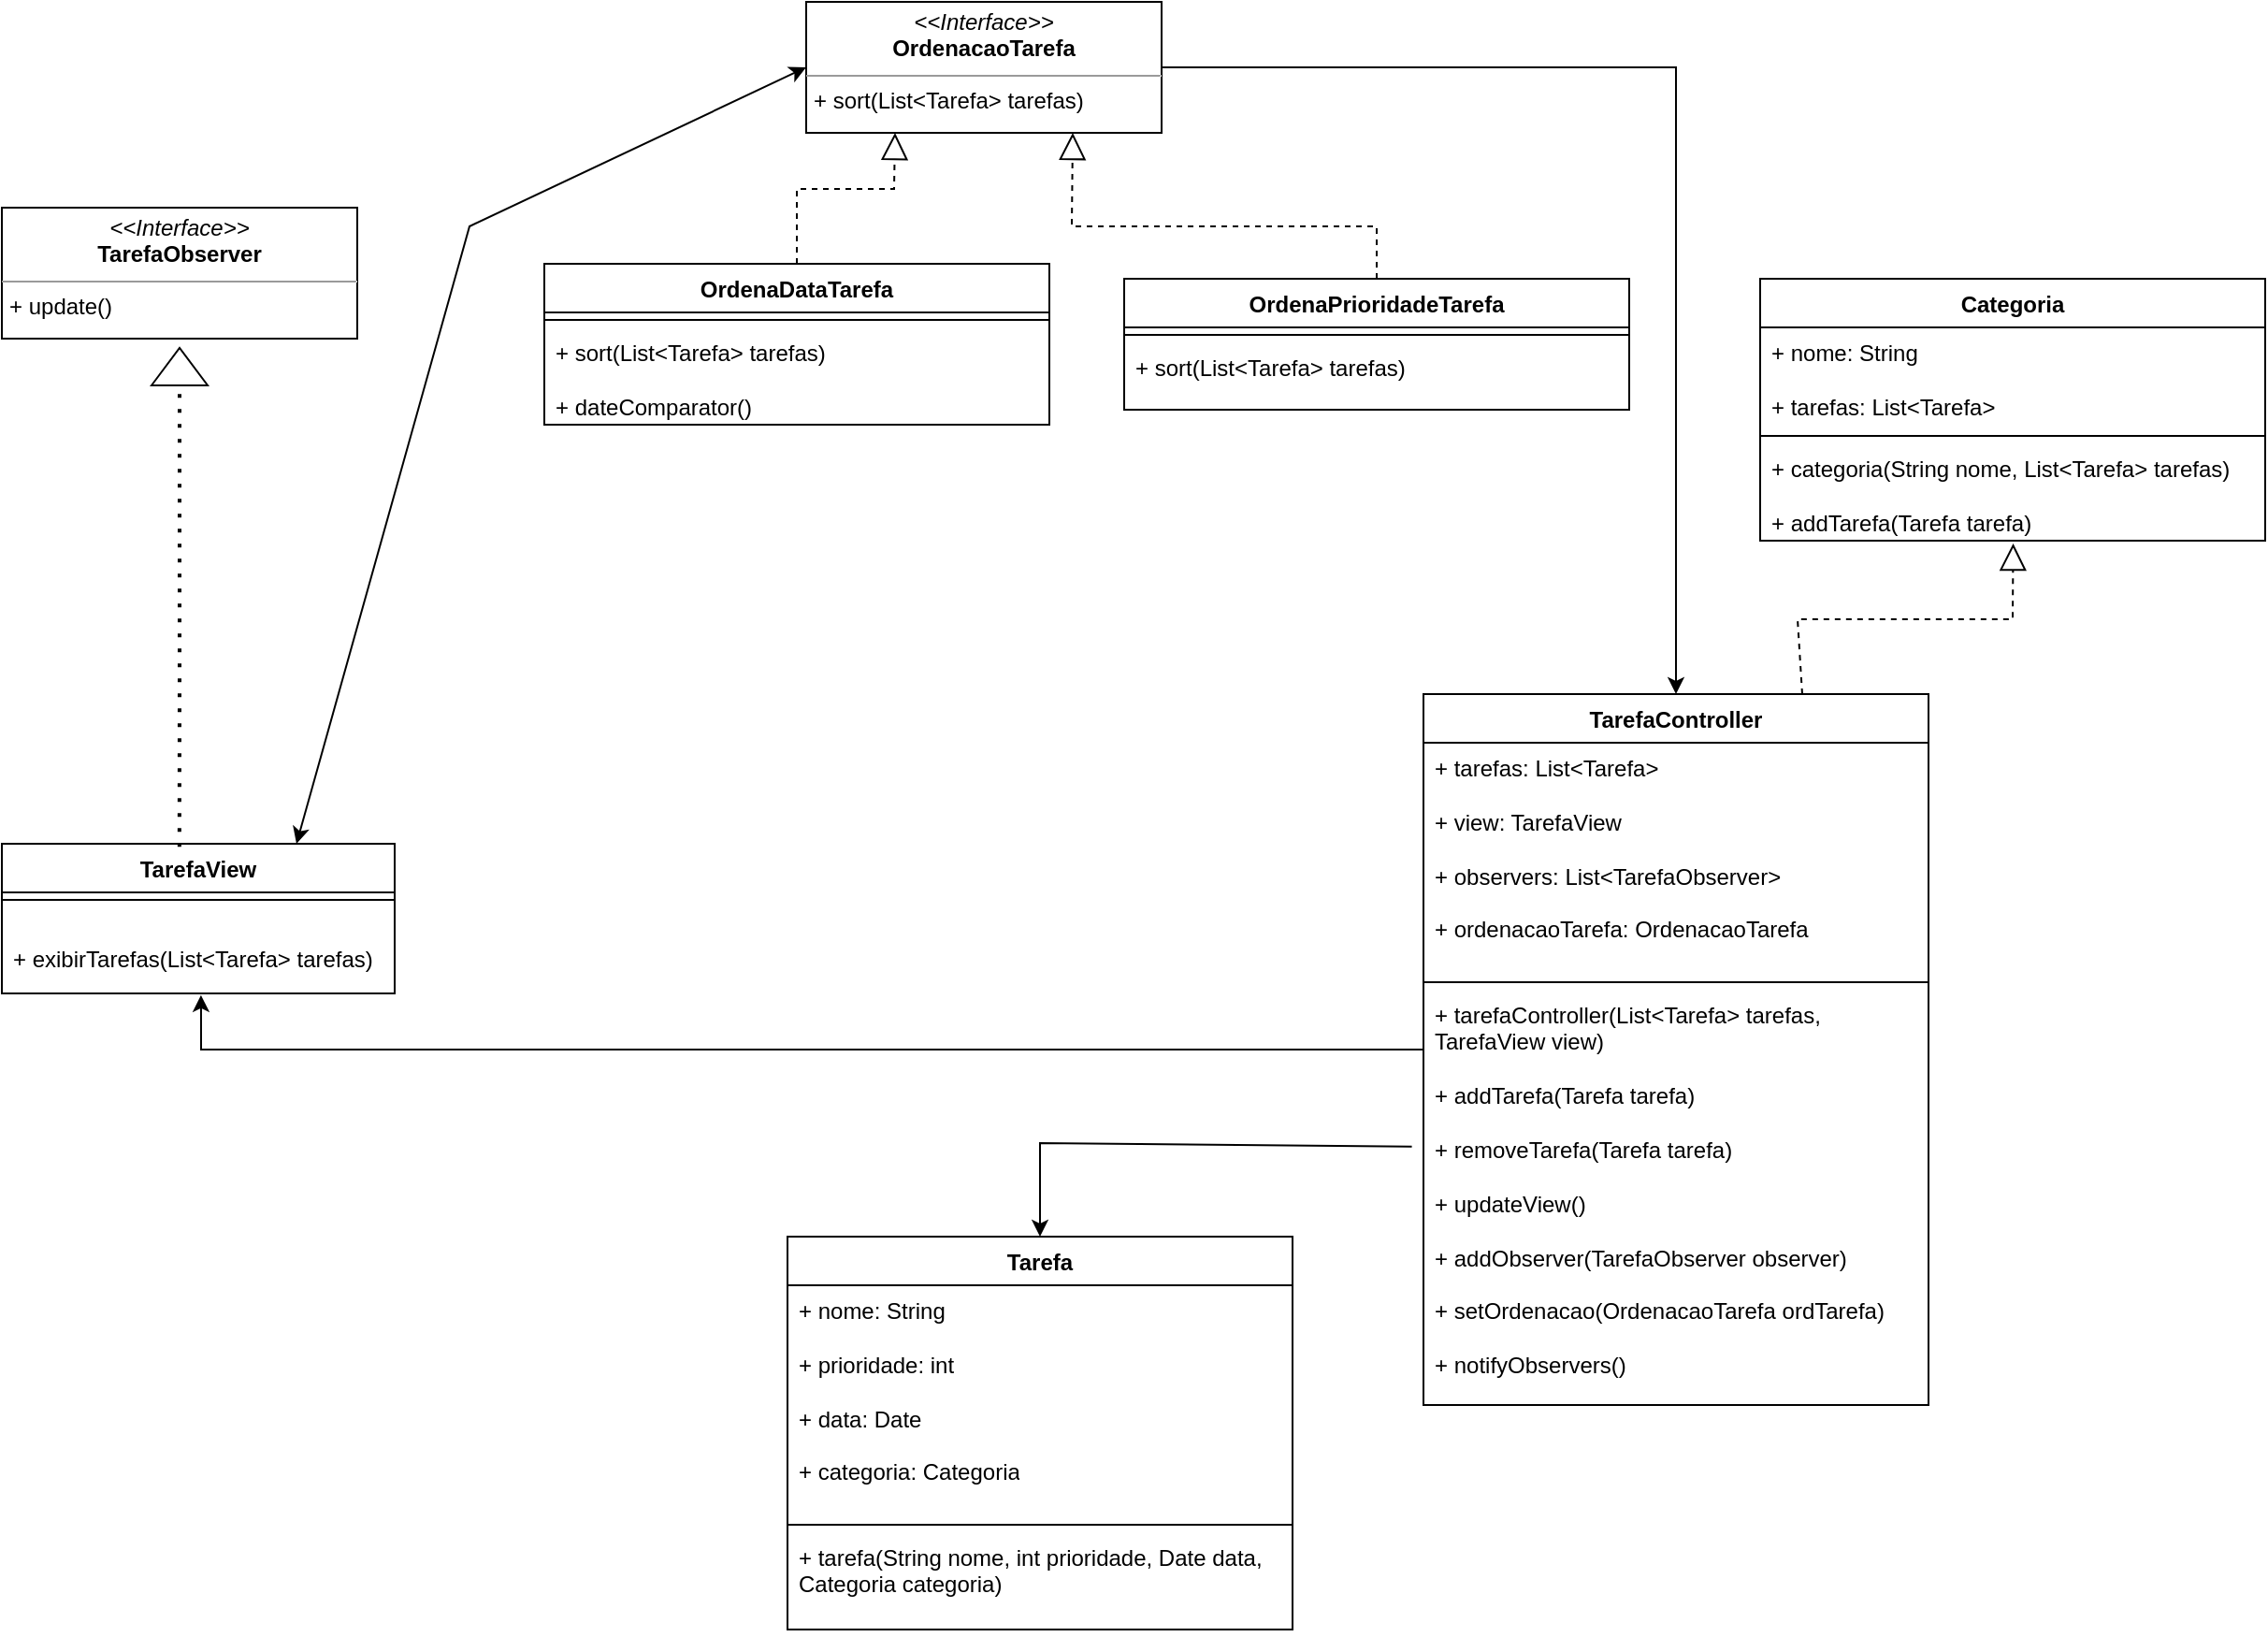 <mxfile version="22.1.3" type="device">
  <diagram name="Página-1" id="ryy8EX0iXBQiyqMdmUX9">
    <mxGraphModel dx="1687" dy="882" grid="1" gridSize="10" guides="1" tooltips="1" connect="1" arrows="1" fold="1" page="1" pageScale="2" pageWidth="827" pageHeight="1169" math="0" shadow="0">
      <root>
        <mxCell id="0" />
        <mxCell id="1" parent="0" />
        <mxCell id="KO_ulKDEuLXpoR2yVx4b-1" value="Categoria" style="swimlane;fontStyle=1;align=center;verticalAlign=top;childLayout=stackLayout;horizontal=1;startSize=26;horizontalStack=0;resizeParent=1;resizeParentMax=0;resizeLast=0;collapsible=1;marginBottom=0;whiteSpace=wrap;html=1;" parent="1" vertex="1">
          <mxGeometry x="1180" y="598" width="270" height="140" as="geometry" />
        </mxCell>
        <mxCell id="KO_ulKDEuLXpoR2yVx4b-2" value="+ nome: String&lt;br&gt;&lt;br&gt;+ tarefas: List&amp;lt;Tarefa&amp;gt;" style="text;strokeColor=none;fillColor=none;align=left;verticalAlign=top;spacingLeft=4;spacingRight=4;overflow=hidden;rotatable=0;points=[[0,0.5],[1,0.5]];portConstraint=eastwest;whiteSpace=wrap;html=1;" parent="KO_ulKDEuLXpoR2yVx4b-1" vertex="1">
          <mxGeometry y="26" width="270" height="54" as="geometry" />
        </mxCell>
        <mxCell id="KO_ulKDEuLXpoR2yVx4b-3" value="" style="line;strokeWidth=1;fillColor=none;align=left;verticalAlign=middle;spacingTop=-1;spacingLeft=3;spacingRight=3;rotatable=0;labelPosition=right;points=[];portConstraint=eastwest;strokeColor=inherit;" parent="KO_ulKDEuLXpoR2yVx4b-1" vertex="1">
          <mxGeometry y="80" width="270" height="8" as="geometry" />
        </mxCell>
        <mxCell id="KO_ulKDEuLXpoR2yVx4b-4" value="+ categoria(String nome, List&amp;lt;Tarefa&amp;gt; tarefas)&lt;br&gt;&lt;br&gt;+ addTarefa(Tarefa tarefa)" style="text;strokeColor=none;fillColor=none;align=left;verticalAlign=top;spacingLeft=4;spacingRight=4;overflow=hidden;rotatable=0;points=[[0,0.5],[1,0.5]];portConstraint=eastwest;whiteSpace=wrap;html=1;" parent="KO_ulKDEuLXpoR2yVx4b-1" vertex="1">
          <mxGeometry y="88" width="270" height="52" as="geometry" />
        </mxCell>
        <mxCell id="23oxVJ265cRKqnfMOttz-2" value="Tarefa" style="swimlane;fontStyle=1;align=center;verticalAlign=top;childLayout=stackLayout;horizontal=1;startSize=26;horizontalStack=0;resizeParent=1;resizeParentMax=0;resizeLast=0;collapsible=1;marginBottom=0;whiteSpace=wrap;html=1;" parent="1" vertex="1">
          <mxGeometry x="660" y="1110" width="270" height="210" as="geometry" />
        </mxCell>
        <mxCell id="23oxVJ265cRKqnfMOttz-3" value="+ nome: String&lt;br&gt;&lt;br&gt;+ prioridade: int&lt;br&gt;&lt;br&gt;+ data: Date&lt;br&gt;&lt;br&gt;+ categoria: Categoria" style="text;strokeColor=none;fillColor=none;align=left;verticalAlign=top;spacingLeft=4;spacingRight=4;overflow=hidden;rotatable=0;points=[[0,0.5],[1,0.5]];portConstraint=eastwest;whiteSpace=wrap;html=1;" parent="23oxVJ265cRKqnfMOttz-2" vertex="1">
          <mxGeometry y="26" width="270" height="124" as="geometry" />
        </mxCell>
        <mxCell id="23oxVJ265cRKqnfMOttz-4" value="" style="line;strokeWidth=1;fillColor=none;align=left;verticalAlign=middle;spacingTop=-1;spacingLeft=3;spacingRight=3;rotatable=0;labelPosition=right;points=[];portConstraint=eastwest;strokeColor=inherit;" parent="23oxVJ265cRKqnfMOttz-2" vertex="1">
          <mxGeometry y="150" width="270" height="8" as="geometry" />
        </mxCell>
        <mxCell id="23oxVJ265cRKqnfMOttz-5" value="+ tarefa(String nome, int prioridade, Date data, Categoria categoria)" style="text;strokeColor=none;fillColor=none;align=left;verticalAlign=top;spacingLeft=4;spacingRight=4;overflow=hidden;rotatable=0;points=[[0,0.5],[1,0.5]];portConstraint=eastwest;whiteSpace=wrap;html=1;" parent="23oxVJ265cRKqnfMOttz-2" vertex="1">
          <mxGeometry y="158" width="270" height="52" as="geometry" />
        </mxCell>
        <mxCell id="23oxVJ265cRKqnfMOttz-6" value="TarefaView" style="swimlane;fontStyle=1;align=center;verticalAlign=top;childLayout=stackLayout;horizontal=1;startSize=26;horizontalStack=0;resizeParent=1;resizeParentMax=0;resizeLast=0;collapsible=1;marginBottom=0;whiteSpace=wrap;html=1;" parent="1" vertex="1">
          <mxGeometry x="240" y="900" width="210" height="80" as="geometry" />
        </mxCell>
        <mxCell id="23oxVJ265cRKqnfMOttz-8" value="" style="line;strokeWidth=1;fillColor=none;align=left;verticalAlign=middle;spacingTop=-1;spacingLeft=3;spacingRight=3;rotatable=0;labelPosition=right;points=[];portConstraint=eastwest;strokeColor=inherit;" parent="23oxVJ265cRKqnfMOttz-6" vertex="1">
          <mxGeometry y="26" width="210" height="8" as="geometry" />
        </mxCell>
        <mxCell id="23oxVJ265cRKqnfMOttz-9" value="&lt;br&gt;+ exibirTarefas(List&amp;lt;Tarefa&amp;gt; tarefas)" style="text;strokeColor=none;fillColor=none;align=left;verticalAlign=top;spacingLeft=4;spacingRight=4;overflow=hidden;rotatable=0;points=[[0,0.5],[1,0.5]];portConstraint=eastwest;whiteSpace=wrap;html=1;" parent="23oxVJ265cRKqnfMOttz-6" vertex="1">
          <mxGeometry y="34" width="210" height="46" as="geometry" />
        </mxCell>
        <mxCell id="23oxVJ265cRKqnfMOttz-10" value="&lt;p style=&quot;margin:0px;margin-top:4px;text-align:center;&quot;&gt;&lt;i&gt;&amp;lt;&amp;lt;Interface&amp;gt;&amp;gt;&lt;/i&gt;&lt;br&gt;&lt;b&gt;TarefaObserver&lt;/b&gt;&lt;/p&gt;&lt;hr size=&quot;1&quot;&gt;&lt;p style=&quot;margin:0px;margin-left:4px;&quot;&gt;+ update()&lt;/p&gt;" style="verticalAlign=top;align=left;overflow=fill;fontSize=12;fontFamily=Helvetica;html=1;whiteSpace=wrap;" parent="1" vertex="1">
          <mxGeometry x="240" y="560" width="190" height="70" as="geometry" />
        </mxCell>
        <mxCell id="23oxVJ265cRKqnfMOttz-12" value="OrdenaDataTarefa" style="swimlane;fontStyle=1;align=center;verticalAlign=top;childLayout=stackLayout;horizontal=1;startSize=26;horizontalStack=0;resizeParent=1;resizeParentMax=0;resizeLast=0;collapsible=1;marginBottom=0;whiteSpace=wrap;html=1;" parent="1" vertex="1">
          <mxGeometry x="530" y="590" width="270" height="86" as="geometry" />
        </mxCell>
        <mxCell id="23oxVJ265cRKqnfMOttz-14" value="" style="line;strokeWidth=1;fillColor=none;align=left;verticalAlign=middle;spacingTop=-1;spacingLeft=3;spacingRight=3;rotatable=0;labelPosition=right;points=[];portConstraint=eastwest;strokeColor=inherit;" parent="23oxVJ265cRKqnfMOttz-12" vertex="1">
          <mxGeometry y="26" width="270" height="8" as="geometry" />
        </mxCell>
        <mxCell id="23oxVJ265cRKqnfMOttz-15" value="+ sort(List&amp;lt;Tarefa&amp;gt; tarefas)&lt;br&gt;&lt;br&gt;+ dateComparator()" style="text;strokeColor=none;fillColor=none;align=left;verticalAlign=top;spacingLeft=4;spacingRight=4;overflow=hidden;rotatable=0;points=[[0,0.5],[1,0.5]];portConstraint=eastwest;whiteSpace=wrap;html=1;" parent="23oxVJ265cRKqnfMOttz-12" vertex="1">
          <mxGeometry y="34" width="270" height="52" as="geometry" />
        </mxCell>
        <mxCell id="23oxVJ265cRKqnfMOttz-16" value="&lt;p style=&quot;margin:0px;margin-top:4px;text-align:center;&quot;&gt;&lt;i&gt;&amp;lt;&amp;lt;Interface&amp;gt;&amp;gt;&lt;/i&gt;&lt;br&gt;&lt;b&gt;OrdenacaoTarefa&lt;/b&gt;&lt;/p&gt;&lt;hr size=&quot;1&quot;&gt;&lt;p style=&quot;margin:0px;margin-left:4px;&quot;&gt;+ sort(List&amp;lt;Tarefa&amp;gt; tarefas)&lt;/p&gt;" style="verticalAlign=top;align=left;overflow=fill;fontSize=12;fontFamily=Helvetica;html=1;whiteSpace=wrap;" parent="1" vertex="1">
          <mxGeometry x="670" y="450" width="190" height="70" as="geometry" />
        </mxCell>
        <mxCell id="23oxVJ265cRKqnfMOttz-17" value="OrdenaPrioridadeTarefa" style="swimlane;fontStyle=1;align=center;verticalAlign=top;childLayout=stackLayout;horizontal=1;startSize=26;horizontalStack=0;resizeParent=1;resizeParentMax=0;resizeLast=0;collapsible=1;marginBottom=0;whiteSpace=wrap;html=1;" parent="1" vertex="1">
          <mxGeometry x="840" y="598" width="270" height="70" as="geometry" />
        </mxCell>
        <mxCell id="23oxVJ265cRKqnfMOttz-18" value="" style="line;strokeWidth=1;fillColor=none;align=left;verticalAlign=middle;spacingTop=-1;spacingLeft=3;spacingRight=3;rotatable=0;labelPosition=right;points=[];portConstraint=eastwest;strokeColor=inherit;" parent="23oxVJ265cRKqnfMOttz-17" vertex="1">
          <mxGeometry y="26" width="270" height="8" as="geometry" />
        </mxCell>
        <mxCell id="23oxVJ265cRKqnfMOttz-19" value="+ sort(List&amp;lt;Tarefa&amp;gt; tarefas)" style="text;strokeColor=none;fillColor=none;align=left;verticalAlign=top;spacingLeft=4;spacingRight=4;overflow=hidden;rotatable=0;points=[[0,0.5],[1,0.5]];portConstraint=eastwest;whiteSpace=wrap;html=1;" parent="23oxVJ265cRKqnfMOttz-17" vertex="1">
          <mxGeometry y="34" width="270" height="36" as="geometry" />
        </mxCell>
        <mxCell id="23oxVJ265cRKqnfMOttz-20" value="TarefaController" style="swimlane;fontStyle=1;align=center;verticalAlign=top;childLayout=stackLayout;horizontal=1;startSize=26;horizontalStack=0;resizeParent=1;resizeParentMax=0;resizeLast=0;collapsible=1;marginBottom=0;whiteSpace=wrap;html=1;" parent="1" vertex="1">
          <mxGeometry x="1000" y="820" width="270" height="380" as="geometry" />
        </mxCell>
        <mxCell id="23oxVJ265cRKqnfMOttz-21" value="+ tarefas: List&amp;lt;Tarefa&amp;gt;&lt;br&gt;&lt;br&gt;+ view: TarefaView&lt;br&gt;&lt;br&gt;+ observers: List&amp;lt;TarefaObserver&amp;gt;&lt;br&gt;&lt;br&gt;+ ordenacaoTarefa: OrdenacaoTarefa" style="text;strokeColor=none;fillColor=none;align=left;verticalAlign=top;spacingLeft=4;spacingRight=4;overflow=hidden;rotatable=0;points=[[0,0.5],[1,0.5]];portConstraint=eastwest;whiteSpace=wrap;html=1;" parent="23oxVJ265cRKqnfMOttz-20" vertex="1">
          <mxGeometry y="26" width="270" height="124" as="geometry" />
        </mxCell>
        <mxCell id="23oxVJ265cRKqnfMOttz-22" value="" style="line;strokeWidth=1;fillColor=none;align=left;verticalAlign=middle;spacingTop=-1;spacingLeft=3;spacingRight=3;rotatable=0;labelPosition=right;points=[];portConstraint=eastwest;strokeColor=inherit;" parent="23oxVJ265cRKqnfMOttz-20" vertex="1">
          <mxGeometry y="150" width="270" height="8" as="geometry" />
        </mxCell>
        <mxCell id="23oxVJ265cRKqnfMOttz-23" value="+ tarefaController(List&amp;lt;Tarefa&amp;gt; tarefas, TarefaView view)&lt;br&gt;&lt;br&gt;+ addTarefa(Tarefa tarefa)&lt;br&gt;&lt;br&gt;+ removeTarefa(Tarefa tarefa)&lt;br&gt;&lt;br&gt;+ updateView()&lt;br&gt;&lt;br&gt;+ addObserver(TarefaObserver observer)&lt;br&gt;&lt;br&gt;+ setOrdenacao(OrdenacaoTarefa ordTarefa)&lt;br&gt;&lt;br&gt;+ notifyObservers()" style="text;strokeColor=none;fillColor=none;align=left;verticalAlign=top;spacingLeft=4;spacingRight=4;overflow=hidden;rotatable=0;points=[[0,0.5],[1,0.5]];portConstraint=eastwest;whiteSpace=wrap;html=1;" parent="23oxVJ265cRKqnfMOttz-20" vertex="1">
          <mxGeometry y="158" width="270" height="222" as="geometry" />
        </mxCell>
        <mxCell id="23oxVJ265cRKqnfMOttz-25" value="" style="endArrow=block;dashed=1;endFill=0;endSize=12;html=1;rounded=0;entryX=0.25;entryY=1;entryDx=0;entryDy=0;exitX=0.5;exitY=0;exitDx=0;exitDy=0;" parent="1" source="23oxVJ265cRKqnfMOttz-12" target="23oxVJ265cRKqnfMOttz-16" edge="1">
          <mxGeometry width="160" relative="1" as="geometry">
            <mxPoint x="790" y="530" as="sourcePoint" />
            <mxPoint x="1010" y="520" as="targetPoint" />
            <Array as="points">
              <mxPoint x="665" y="550" />
              <mxPoint x="717" y="550" />
            </Array>
          </mxGeometry>
        </mxCell>
        <mxCell id="23oxVJ265cRKqnfMOttz-26" value="" style="endArrow=block;dashed=1;endFill=0;endSize=12;html=1;rounded=0;entryX=0.75;entryY=1;entryDx=0;entryDy=0;exitX=0.5;exitY=0;exitDx=0;exitDy=0;" parent="1" source="23oxVJ265cRKqnfMOttz-17" target="23oxVJ265cRKqnfMOttz-16" edge="1">
          <mxGeometry width="160" relative="1" as="geometry">
            <mxPoint x="970" y="580" as="sourcePoint" />
            <mxPoint x="1033" y="510" as="targetPoint" />
            <Array as="points">
              <mxPoint x="975" y="570" />
              <mxPoint x="812" y="570" />
            </Array>
          </mxGeometry>
        </mxCell>
        <mxCell id="23oxVJ265cRKqnfMOttz-29" style="edgeStyle=orthogonalEdgeStyle;rounded=0;orthogonalLoop=1;jettySize=auto;html=1;entryX=0.507;entryY=1.02;entryDx=0;entryDy=0;entryPerimeter=0;" parent="1" source="23oxVJ265cRKqnfMOttz-20" target="23oxVJ265cRKqnfMOttz-9" edge="1">
          <mxGeometry relative="1" as="geometry" />
        </mxCell>
        <mxCell id="23oxVJ265cRKqnfMOttz-30" value="" style="endArrow=block;dashed=1;endFill=0;endSize=12;html=1;rounded=0;entryX=0.501;entryY=1.029;entryDx=0;entryDy=0;entryPerimeter=0;exitX=0.75;exitY=0;exitDx=0;exitDy=0;" parent="1" source="23oxVJ265cRKqnfMOttz-20" target="KO_ulKDEuLXpoR2yVx4b-4" edge="1">
          <mxGeometry width="160" relative="1" as="geometry">
            <mxPoint x="900" y="990" as="sourcePoint" />
            <mxPoint x="1060" y="990" as="targetPoint" />
            <Array as="points">
              <mxPoint x="1200" y="780" />
              <mxPoint x="1315" y="780" />
            </Array>
          </mxGeometry>
        </mxCell>
        <mxCell id="p299f2m-iYiKTBgvHuwK-1" value="" style="endArrow=classic;startArrow=classic;html=1;rounded=0;entryX=0;entryY=0.5;entryDx=0;entryDy=0;exitX=0.75;exitY=0;exitDx=0;exitDy=0;" parent="1" source="23oxVJ265cRKqnfMOttz-6" target="23oxVJ265cRKqnfMOttz-16" edge="1">
          <mxGeometry width="50" height="50" relative="1" as="geometry">
            <mxPoint x="150" y="680" as="sourcePoint" />
            <mxPoint x="200" y="630" as="targetPoint" />
            <Array as="points">
              <mxPoint x="490" y="570" />
            </Array>
          </mxGeometry>
        </mxCell>
        <mxCell id="p299f2m-iYiKTBgvHuwK-3" value="" style="endArrow=none;dashed=1;html=1;dashPattern=1 3;strokeWidth=2;rounded=0;exitX=0.452;exitY=0.021;exitDx=0;exitDy=0;exitPerimeter=0;" parent="1" source="23oxVJ265cRKqnfMOttz-6" target="p299f2m-iYiKTBgvHuwK-5" edge="1">
          <mxGeometry width="50" height="50" relative="1" as="geometry">
            <mxPoint x="210" y="790" as="sourcePoint" />
            <mxPoint x="260" y="740" as="targetPoint" />
            <Array as="points">
              <mxPoint x="335" y="810" />
            </Array>
          </mxGeometry>
        </mxCell>
        <mxCell id="p299f2m-iYiKTBgvHuwK-5" value="" style="triangle;whiteSpace=wrap;html=1;rotation=-90;" parent="1" vertex="1">
          <mxGeometry x="325" y="630" width="20" height="30" as="geometry" />
        </mxCell>
        <mxCell id="p299f2m-iYiKTBgvHuwK-6" value="" style="endArrow=classic;html=1;rounded=0;exitX=-0.023;exitY=0.378;exitDx=0;exitDy=0;entryX=0.5;entryY=0;entryDx=0;entryDy=0;exitPerimeter=0;" parent="1" source="23oxVJ265cRKqnfMOttz-23" target="23oxVJ265cRKqnfMOttz-2" edge="1">
          <mxGeometry width="50" height="50" relative="1" as="geometry">
            <mxPoint x="740" y="1010" as="sourcePoint" />
            <mxPoint x="910" y="1320" as="targetPoint" />
            <Array as="points">
              <mxPoint x="795" y="1060" />
            </Array>
          </mxGeometry>
        </mxCell>
        <mxCell id="nAtVn_LWL42UFtb0ySj_-3" style="edgeStyle=orthogonalEdgeStyle;rounded=0;orthogonalLoop=1;jettySize=auto;html=1;entryX=0.5;entryY=0;entryDx=0;entryDy=0;exitX=1;exitY=0.5;exitDx=0;exitDy=0;" edge="1" parent="1" source="23oxVJ265cRKqnfMOttz-16" target="23oxVJ265cRKqnfMOttz-20">
          <mxGeometry relative="1" as="geometry">
            <mxPoint x="930" y="500.5" as="sourcePoint" />
            <mxPoint x="1137.5" y="835.5" as="targetPoint" />
          </mxGeometry>
        </mxCell>
      </root>
    </mxGraphModel>
  </diagram>
</mxfile>
